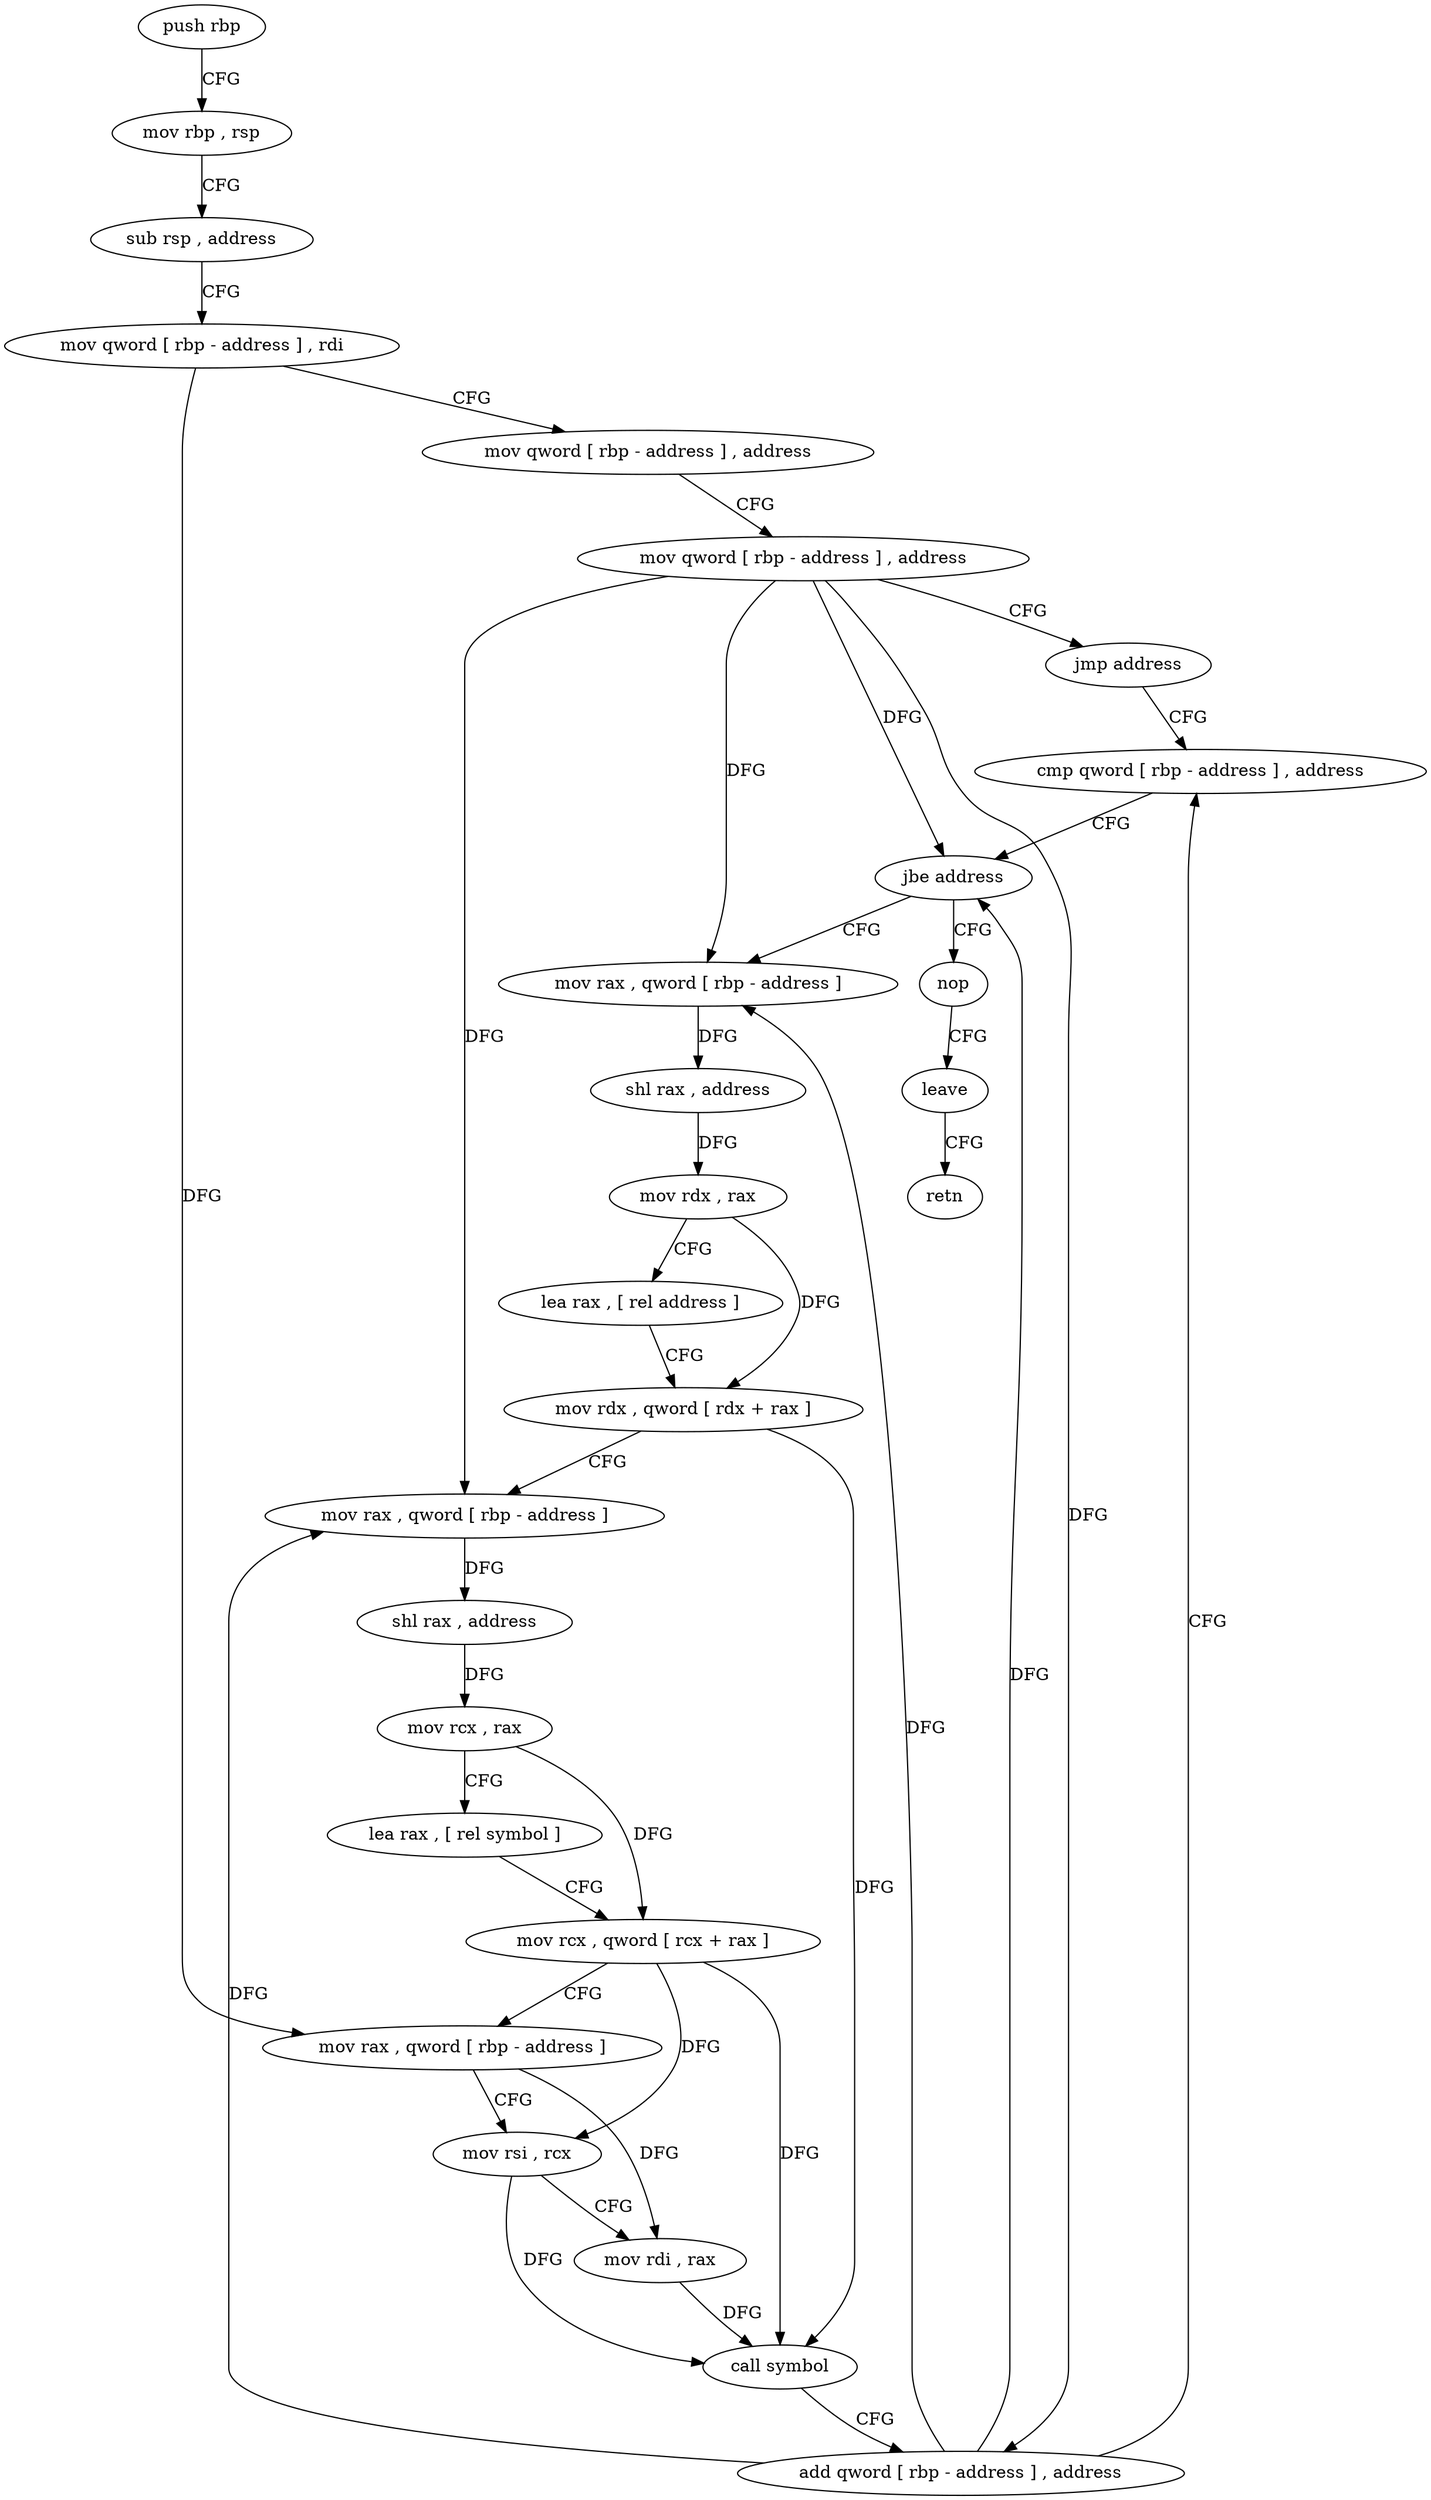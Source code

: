 digraph "func" {
"188235" [label = "push rbp" ]
"188236" [label = "mov rbp , rsp" ]
"188239" [label = "sub rsp , address" ]
"188243" [label = "mov qword [ rbp - address ] , rdi" ]
"188247" [label = "mov qword [ rbp - address ] , address" ]
"188255" [label = "mov qword [ rbp - address ] , address" ]
"188263" [label = "jmp address" ]
"188329" [label = "cmp qword [ rbp - address ] , address" ]
"188334" [label = "jbe address" ]
"188265" [label = "mov rax , qword [ rbp - address ]" ]
"188336" [label = "nop" ]
"188269" [label = "shl rax , address" ]
"188273" [label = "mov rdx , rax" ]
"188276" [label = "lea rax , [ rel address ]" ]
"188283" [label = "mov rdx , qword [ rdx + rax ]" ]
"188287" [label = "mov rax , qword [ rbp - address ]" ]
"188291" [label = "shl rax , address" ]
"188295" [label = "mov rcx , rax" ]
"188298" [label = "lea rax , [ rel symbol ]" ]
"188305" [label = "mov rcx , qword [ rcx + rax ]" ]
"188309" [label = "mov rax , qword [ rbp - address ]" ]
"188313" [label = "mov rsi , rcx" ]
"188316" [label = "mov rdi , rax" ]
"188319" [label = "call symbol" ]
"188324" [label = "add qword [ rbp - address ] , address" ]
"188337" [label = "leave" ]
"188338" [label = "retn" ]
"188235" -> "188236" [ label = "CFG" ]
"188236" -> "188239" [ label = "CFG" ]
"188239" -> "188243" [ label = "CFG" ]
"188243" -> "188247" [ label = "CFG" ]
"188243" -> "188309" [ label = "DFG" ]
"188247" -> "188255" [ label = "CFG" ]
"188255" -> "188263" [ label = "CFG" ]
"188255" -> "188334" [ label = "DFG" ]
"188255" -> "188265" [ label = "DFG" ]
"188255" -> "188287" [ label = "DFG" ]
"188255" -> "188324" [ label = "DFG" ]
"188263" -> "188329" [ label = "CFG" ]
"188329" -> "188334" [ label = "CFG" ]
"188334" -> "188265" [ label = "CFG" ]
"188334" -> "188336" [ label = "CFG" ]
"188265" -> "188269" [ label = "DFG" ]
"188336" -> "188337" [ label = "CFG" ]
"188269" -> "188273" [ label = "DFG" ]
"188273" -> "188276" [ label = "CFG" ]
"188273" -> "188283" [ label = "DFG" ]
"188276" -> "188283" [ label = "CFG" ]
"188283" -> "188287" [ label = "CFG" ]
"188283" -> "188319" [ label = "DFG" ]
"188287" -> "188291" [ label = "DFG" ]
"188291" -> "188295" [ label = "DFG" ]
"188295" -> "188298" [ label = "CFG" ]
"188295" -> "188305" [ label = "DFG" ]
"188298" -> "188305" [ label = "CFG" ]
"188305" -> "188309" [ label = "CFG" ]
"188305" -> "188313" [ label = "DFG" ]
"188305" -> "188319" [ label = "DFG" ]
"188309" -> "188313" [ label = "CFG" ]
"188309" -> "188316" [ label = "DFG" ]
"188313" -> "188316" [ label = "CFG" ]
"188313" -> "188319" [ label = "DFG" ]
"188316" -> "188319" [ label = "DFG" ]
"188319" -> "188324" [ label = "CFG" ]
"188324" -> "188329" [ label = "CFG" ]
"188324" -> "188334" [ label = "DFG" ]
"188324" -> "188265" [ label = "DFG" ]
"188324" -> "188287" [ label = "DFG" ]
"188337" -> "188338" [ label = "CFG" ]
}
